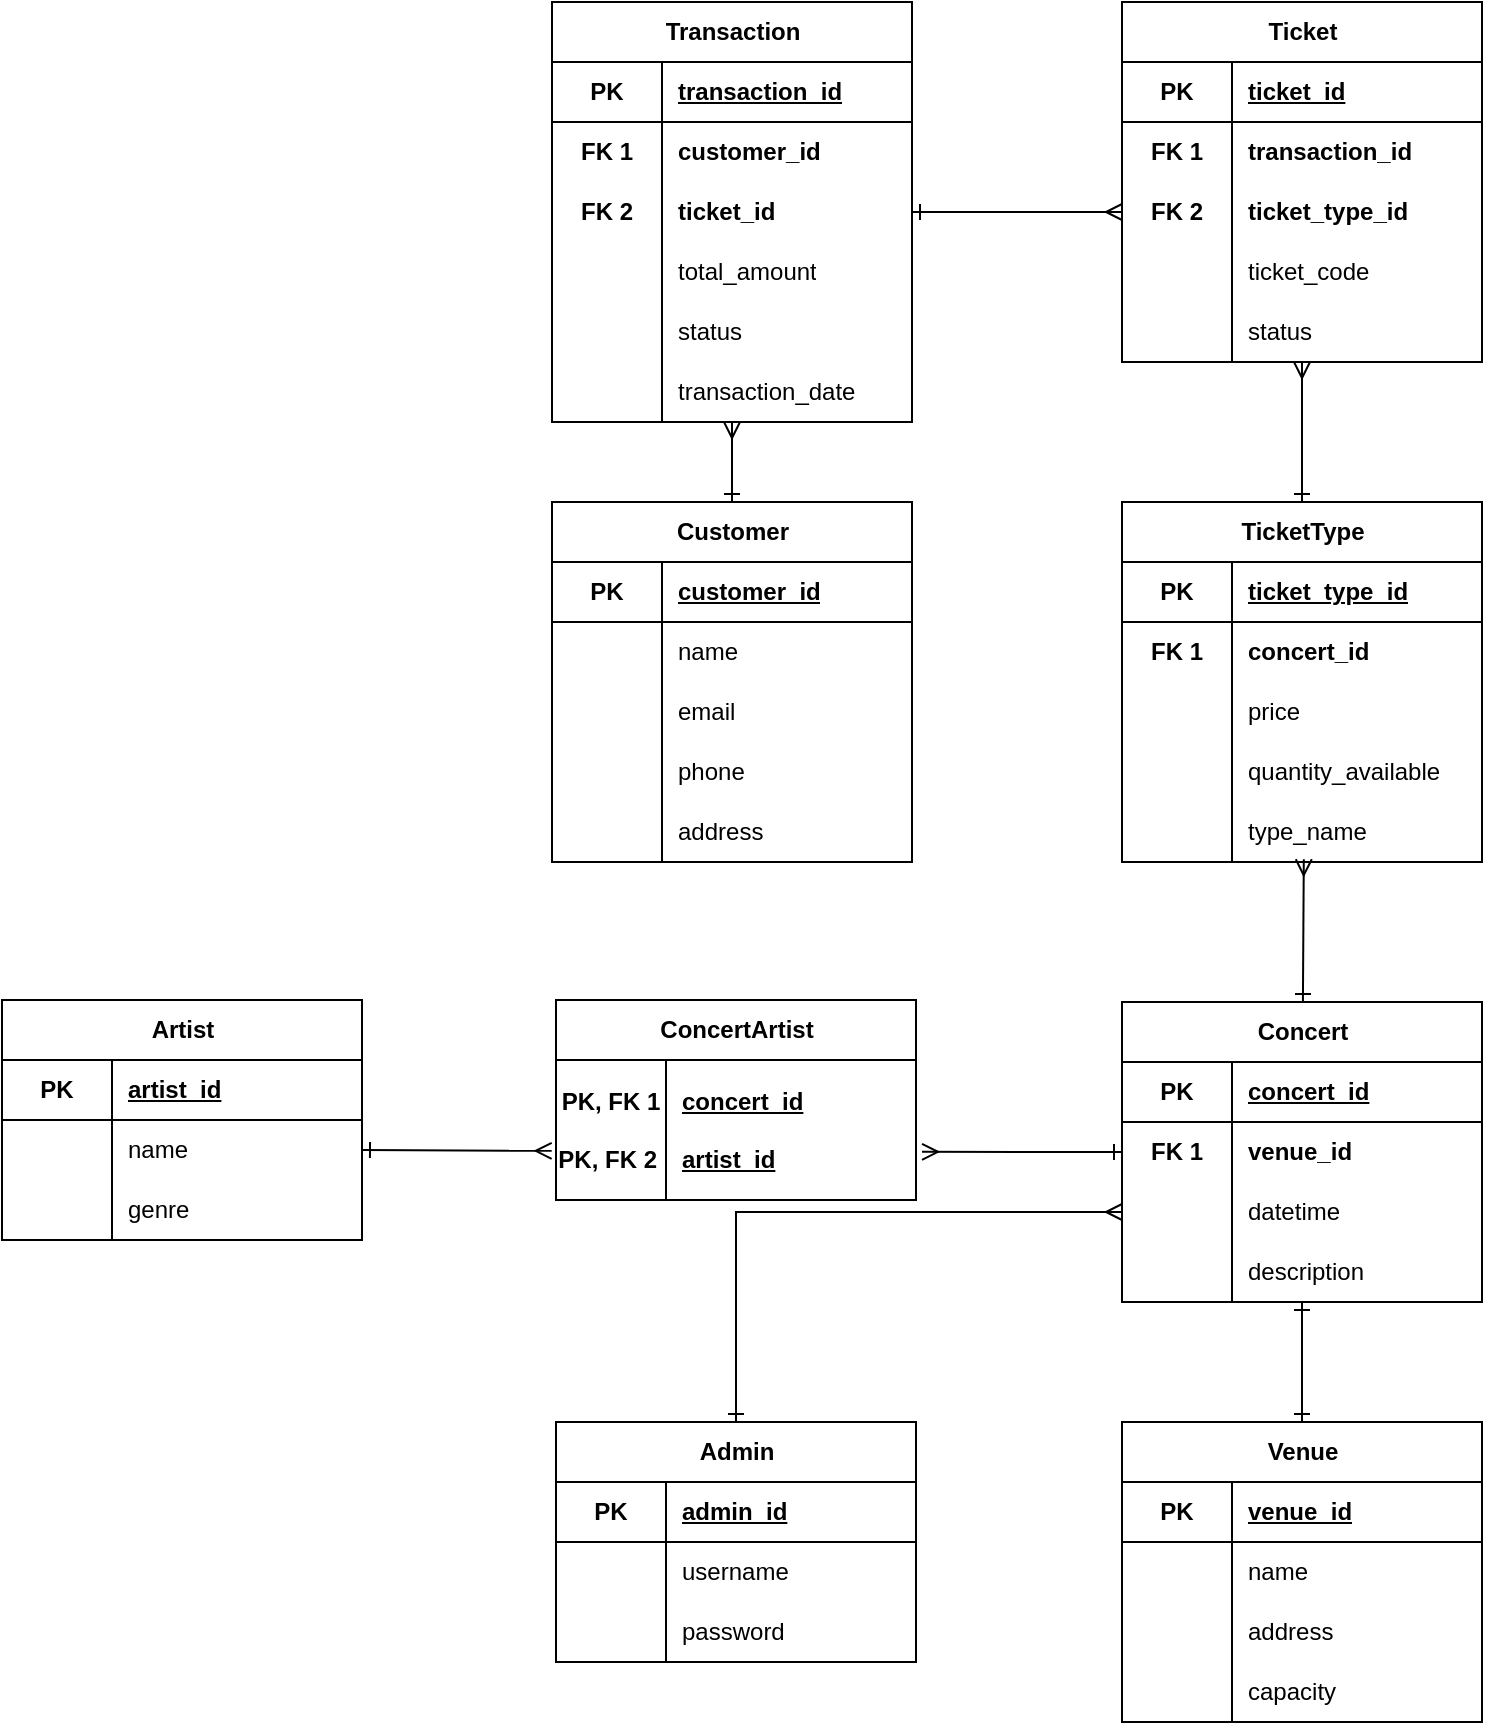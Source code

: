 <mxfile version="26.1.1">
  <diagram name="Page-1" id="lm5dvOAxVJhdNo7mdWoG">
    <mxGraphModel dx="1942" dy="803" grid="1" gridSize="10" guides="1" tooltips="1" connect="1" arrows="1" fold="1" page="1" pageScale="1" pageWidth="850" pageHeight="1100" math="0" shadow="0">
      <root>
        <mxCell id="0" />
        <mxCell id="1" parent="0" />
        <mxCell id="jtw9Fam_n0TnpMAIhiuo-1" value="Customer" style="shape=table;startSize=30;container=1;collapsible=1;childLayout=tableLayout;fixedRows=1;rowLines=0;fontStyle=1;align=center;resizeLast=1;html=1;" vertex="1" parent="1">
          <mxGeometry x="335" y="460" width="180" height="180" as="geometry" />
        </mxCell>
        <mxCell id="jtw9Fam_n0TnpMAIhiuo-2" value="" style="shape=tableRow;horizontal=0;startSize=0;swimlaneHead=0;swimlaneBody=0;fillColor=none;collapsible=0;dropTarget=0;points=[[0,0.5],[1,0.5]];portConstraint=eastwest;top=0;left=0;right=0;bottom=1;" vertex="1" parent="jtw9Fam_n0TnpMAIhiuo-1">
          <mxGeometry y="30" width="180" height="30" as="geometry" />
        </mxCell>
        <mxCell id="jtw9Fam_n0TnpMAIhiuo-3" value="PK" style="shape=partialRectangle;connectable=0;fillColor=none;top=0;left=0;bottom=0;right=0;fontStyle=1;overflow=hidden;whiteSpace=wrap;html=1;" vertex="1" parent="jtw9Fam_n0TnpMAIhiuo-2">
          <mxGeometry width="55" height="30" as="geometry">
            <mxRectangle width="55" height="30" as="alternateBounds" />
          </mxGeometry>
        </mxCell>
        <mxCell id="jtw9Fam_n0TnpMAIhiuo-4" value="customer_id" style="shape=partialRectangle;connectable=0;fillColor=none;top=0;left=0;bottom=0;right=0;align=left;spacingLeft=6;fontStyle=5;overflow=hidden;whiteSpace=wrap;html=1;" vertex="1" parent="jtw9Fam_n0TnpMAIhiuo-2">
          <mxGeometry x="55" width="125" height="30" as="geometry">
            <mxRectangle width="125" height="30" as="alternateBounds" />
          </mxGeometry>
        </mxCell>
        <mxCell id="jtw9Fam_n0TnpMAIhiuo-5" value="" style="shape=tableRow;horizontal=0;startSize=0;swimlaneHead=0;swimlaneBody=0;fillColor=none;collapsible=0;dropTarget=0;points=[[0,0.5],[1,0.5]];portConstraint=eastwest;top=0;left=0;right=0;bottom=0;" vertex="1" parent="jtw9Fam_n0TnpMAIhiuo-1">
          <mxGeometry y="60" width="180" height="30" as="geometry" />
        </mxCell>
        <mxCell id="jtw9Fam_n0TnpMAIhiuo-6" value="" style="shape=partialRectangle;connectable=0;fillColor=none;top=0;left=0;bottom=0;right=0;editable=1;overflow=hidden;whiteSpace=wrap;html=1;" vertex="1" parent="jtw9Fam_n0TnpMAIhiuo-5">
          <mxGeometry width="55" height="30" as="geometry">
            <mxRectangle width="55" height="30" as="alternateBounds" />
          </mxGeometry>
        </mxCell>
        <mxCell id="jtw9Fam_n0TnpMAIhiuo-7" value="name" style="shape=partialRectangle;connectable=0;fillColor=none;top=0;left=0;bottom=0;right=0;align=left;spacingLeft=6;overflow=hidden;whiteSpace=wrap;html=1;" vertex="1" parent="jtw9Fam_n0TnpMAIhiuo-5">
          <mxGeometry x="55" width="125" height="30" as="geometry">
            <mxRectangle width="125" height="30" as="alternateBounds" />
          </mxGeometry>
        </mxCell>
        <mxCell id="jtw9Fam_n0TnpMAIhiuo-8" value="" style="shape=tableRow;horizontal=0;startSize=0;swimlaneHead=0;swimlaneBody=0;fillColor=none;collapsible=0;dropTarget=0;points=[[0,0.5],[1,0.5]];portConstraint=eastwest;top=0;left=0;right=0;bottom=0;" vertex="1" parent="jtw9Fam_n0TnpMAIhiuo-1">
          <mxGeometry y="90" width="180" height="30" as="geometry" />
        </mxCell>
        <mxCell id="jtw9Fam_n0TnpMAIhiuo-9" value="" style="shape=partialRectangle;connectable=0;fillColor=none;top=0;left=0;bottom=0;right=0;editable=1;overflow=hidden;whiteSpace=wrap;html=1;" vertex="1" parent="jtw9Fam_n0TnpMAIhiuo-8">
          <mxGeometry width="55" height="30" as="geometry">
            <mxRectangle width="55" height="30" as="alternateBounds" />
          </mxGeometry>
        </mxCell>
        <mxCell id="jtw9Fam_n0TnpMAIhiuo-10" value="email" style="shape=partialRectangle;connectable=0;fillColor=none;top=0;left=0;bottom=0;right=0;align=left;spacingLeft=6;overflow=hidden;whiteSpace=wrap;html=1;" vertex="1" parent="jtw9Fam_n0TnpMAIhiuo-8">
          <mxGeometry x="55" width="125" height="30" as="geometry">
            <mxRectangle width="125" height="30" as="alternateBounds" />
          </mxGeometry>
        </mxCell>
        <mxCell id="jtw9Fam_n0TnpMAIhiuo-11" value="" style="shape=tableRow;horizontal=0;startSize=0;swimlaneHead=0;swimlaneBody=0;fillColor=none;collapsible=0;dropTarget=0;points=[[0,0.5],[1,0.5]];portConstraint=eastwest;top=0;left=0;right=0;bottom=0;" vertex="1" parent="jtw9Fam_n0TnpMAIhiuo-1">
          <mxGeometry y="120" width="180" height="30" as="geometry" />
        </mxCell>
        <mxCell id="jtw9Fam_n0TnpMAIhiuo-12" value="" style="shape=partialRectangle;connectable=0;fillColor=none;top=0;left=0;bottom=0;right=0;editable=1;overflow=hidden;whiteSpace=wrap;html=1;" vertex="1" parent="jtw9Fam_n0TnpMAIhiuo-11">
          <mxGeometry width="55" height="30" as="geometry">
            <mxRectangle width="55" height="30" as="alternateBounds" />
          </mxGeometry>
        </mxCell>
        <mxCell id="jtw9Fam_n0TnpMAIhiuo-13" value="phone" style="shape=partialRectangle;connectable=0;fillColor=none;top=0;left=0;bottom=0;right=0;align=left;spacingLeft=6;overflow=hidden;whiteSpace=wrap;html=1;" vertex="1" parent="jtw9Fam_n0TnpMAIhiuo-11">
          <mxGeometry x="55" width="125" height="30" as="geometry">
            <mxRectangle width="125" height="30" as="alternateBounds" />
          </mxGeometry>
        </mxCell>
        <mxCell id="jtw9Fam_n0TnpMAIhiuo-38" value="" style="shape=tableRow;horizontal=0;startSize=0;swimlaneHead=0;swimlaneBody=0;fillColor=none;collapsible=0;dropTarget=0;points=[[0,0.5],[1,0.5]];portConstraint=eastwest;top=0;left=0;right=0;bottom=0;" vertex="1" parent="jtw9Fam_n0TnpMAIhiuo-1">
          <mxGeometry y="150" width="180" height="30" as="geometry" />
        </mxCell>
        <mxCell id="jtw9Fam_n0TnpMAIhiuo-39" value="" style="shape=partialRectangle;connectable=0;fillColor=none;top=0;left=0;bottom=0;right=0;editable=1;overflow=hidden;whiteSpace=wrap;html=1;" vertex="1" parent="jtw9Fam_n0TnpMAIhiuo-38">
          <mxGeometry width="55" height="30" as="geometry">
            <mxRectangle width="55" height="30" as="alternateBounds" />
          </mxGeometry>
        </mxCell>
        <mxCell id="jtw9Fam_n0TnpMAIhiuo-40" value="address" style="shape=partialRectangle;connectable=0;fillColor=none;top=0;left=0;bottom=0;right=0;align=left;spacingLeft=6;overflow=hidden;whiteSpace=wrap;html=1;" vertex="1" parent="jtw9Fam_n0TnpMAIhiuo-38">
          <mxGeometry x="55" width="125" height="30" as="geometry">
            <mxRectangle width="125" height="30" as="alternateBounds" />
          </mxGeometry>
        </mxCell>
        <mxCell id="jtw9Fam_n0TnpMAIhiuo-41" value="Transaction" style="shape=table;startSize=30;container=1;collapsible=1;childLayout=tableLayout;fixedRows=1;rowLines=0;fontStyle=1;align=center;resizeLast=1;html=1;" vertex="1" parent="1">
          <mxGeometry x="335" y="210" width="180" height="210" as="geometry" />
        </mxCell>
        <mxCell id="jtw9Fam_n0TnpMAIhiuo-92" value="" style="shape=tableRow;horizontal=0;startSize=0;swimlaneHead=0;swimlaneBody=0;fillColor=none;collapsible=0;dropTarget=0;points=[[0,0.5],[1,0.5]];portConstraint=eastwest;top=0;left=0;right=0;bottom=1;" vertex="1" parent="jtw9Fam_n0TnpMAIhiuo-41">
          <mxGeometry y="30" width="180" height="30" as="geometry" />
        </mxCell>
        <mxCell id="jtw9Fam_n0TnpMAIhiuo-93" value="PK" style="shape=partialRectangle;connectable=0;fillColor=none;top=0;left=0;bottom=0;right=0;fontStyle=1;overflow=hidden;whiteSpace=wrap;html=1;" vertex="1" parent="jtw9Fam_n0TnpMAIhiuo-92">
          <mxGeometry width="55" height="30" as="geometry">
            <mxRectangle width="55" height="30" as="alternateBounds" />
          </mxGeometry>
        </mxCell>
        <mxCell id="jtw9Fam_n0TnpMAIhiuo-94" value="transaction_id" style="shape=partialRectangle;connectable=0;fillColor=none;top=0;left=0;bottom=0;right=0;align=left;spacingLeft=6;fontStyle=5;overflow=hidden;whiteSpace=wrap;html=1;" vertex="1" parent="jtw9Fam_n0TnpMAIhiuo-92">
          <mxGeometry x="55" width="125" height="30" as="geometry">
            <mxRectangle width="125" height="30" as="alternateBounds" />
          </mxGeometry>
        </mxCell>
        <mxCell id="jtw9Fam_n0TnpMAIhiuo-153" value="" style="shape=tableRow;horizontal=0;startSize=0;swimlaneHead=0;swimlaneBody=0;fillColor=none;collapsible=0;dropTarget=0;points=[[0,0.5],[1,0.5]];portConstraint=eastwest;top=0;left=0;right=0;bottom=0;" vertex="1" parent="jtw9Fam_n0TnpMAIhiuo-41">
          <mxGeometry y="60" width="180" height="30" as="geometry" />
        </mxCell>
        <mxCell id="jtw9Fam_n0TnpMAIhiuo-154" value="&lt;b&gt;FK 1&lt;/b&gt;" style="shape=partialRectangle;connectable=0;fillColor=none;top=0;left=0;bottom=0;right=0;editable=1;overflow=hidden;whiteSpace=wrap;html=1;" vertex="1" parent="jtw9Fam_n0TnpMAIhiuo-153">
          <mxGeometry width="55" height="30" as="geometry">
            <mxRectangle width="55" height="30" as="alternateBounds" />
          </mxGeometry>
        </mxCell>
        <mxCell id="jtw9Fam_n0TnpMAIhiuo-155" value="&lt;b&gt;customer_id&lt;/b&gt;" style="shape=partialRectangle;connectable=0;fillColor=none;top=0;left=0;bottom=0;right=0;align=left;spacingLeft=6;overflow=hidden;whiteSpace=wrap;html=1;" vertex="1" parent="jtw9Fam_n0TnpMAIhiuo-153">
          <mxGeometry x="55" width="125" height="30" as="geometry">
            <mxRectangle width="125" height="30" as="alternateBounds" />
          </mxGeometry>
        </mxCell>
        <mxCell id="jtw9Fam_n0TnpMAIhiuo-156" value="" style="shape=tableRow;horizontal=0;startSize=0;swimlaneHead=0;swimlaneBody=0;fillColor=none;collapsible=0;dropTarget=0;points=[[0,0.5],[1,0.5]];portConstraint=eastwest;top=0;left=0;right=0;bottom=0;" vertex="1" parent="jtw9Fam_n0TnpMAIhiuo-41">
          <mxGeometry y="90" width="180" height="30" as="geometry" />
        </mxCell>
        <mxCell id="jtw9Fam_n0TnpMAIhiuo-157" value="FK 2" style="shape=partialRectangle;connectable=0;fillColor=none;top=0;left=0;bottom=0;right=0;editable=1;overflow=hidden;whiteSpace=wrap;html=1;fontStyle=1" vertex="1" parent="jtw9Fam_n0TnpMAIhiuo-156">
          <mxGeometry width="55" height="30" as="geometry">
            <mxRectangle width="55" height="30" as="alternateBounds" />
          </mxGeometry>
        </mxCell>
        <mxCell id="jtw9Fam_n0TnpMAIhiuo-158" value="&lt;b&gt;ticket_id&lt;/b&gt;" style="shape=partialRectangle;connectable=0;fillColor=none;top=0;left=0;bottom=0;right=0;align=left;spacingLeft=6;overflow=hidden;whiteSpace=wrap;html=1;" vertex="1" parent="jtw9Fam_n0TnpMAIhiuo-156">
          <mxGeometry x="55" width="125" height="30" as="geometry">
            <mxRectangle width="125" height="30" as="alternateBounds" />
          </mxGeometry>
        </mxCell>
        <mxCell id="jtw9Fam_n0TnpMAIhiuo-51" value="" style="shape=tableRow;horizontal=0;startSize=0;swimlaneHead=0;swimlaneBody=0;fillColor=none;collapsible=0;dropTarget=0;points=[[0,0.5],[1,0.5]];portConstraint=eastwest;top=0;left=0;right=0;bottom=0;" vertex="1" parent="jtw9Fam_n0TnpMAIhiuo-41">
          <mxGeometry y="120" width="180" height="30" as="geometry" />
        </mxCell>
        <mxCell id="jtw9Fam_n0TnpMAIhiuo-52" value="" style="shape=partialRectangle;connectable=0;fillColor=none;top=0;left=0;bottom=0;right=0;editable=1;overflow=hidden;whiteSpace=wrap;html=1;" vertex="1" parent="jtw9Fam_n0TnpMAIhiuo-51">
          <mxGeometry width="55" height="30" as="geometry">
            <mxRectangle width="55" height="30" as="alternateBounds" />
          </mxGeometry>
        </mxCell>
        <mxCell id="jtw9Fam_n0TnpMAIhiuo-53" value="total_amount" style="shape=partialRectangle;connectable=0;fillColor=none;top=0;left=0;bottom=0;right=0;align=left;spacingLeft=6;overflow=hidden;whiteSpace=wrap;html=1;" vertex="1" parent="jtw9Fam_n0TnpMAIhiuo-51">
          <mxGeometry x="55" width="125" height="30" as="geometry">
            <mxRectangle width="125" height="30" as="alternateBounds" />
          </mxGeometry>
        </mxCell>
        <mxCell id="jtw9Fam_n0TnpMAIhiuo-54" value="" style="shape=tableRow;horizontal=0;startSize=0;swimlaneHead=0;swimlaneBody=0;fillColor=none;collapsible=0;dropTarget=0;points=[[0,0.5],[1,0.5]];portConstraint=eastwest;top=0;left=0;right=0;bottom=0;" vertex="1" parent="jtw9Fam_n0TnpMAIhiuo-41">
          <mxGeometry y="150" width="180" height="30" as="geometry" />
        </mxCell>
        <mxCell id="jtw9Fam_n0TnpMAIhiuo-55" value="" style="shape=partialRectangle;connectable=0;fillColor=none;top=0;left=0;bottom=0;right=0;editable=1;overflow=hidden;whiteSpace=wrap;html=1;" vertex="1" parent="jtw9Fam_n0TnpMAIhiuo-54">
          <mxGeometry width="55" height="30" as="geometry">
            <mxRectangle width="55" height="30" as="alternateBounds" />
          </mxGeometry>
        </mxCell>
        <mxCell id="jtw9Fam_n0TnpMAIhiuo-56" value="status" style="shape=partialRectangle;connectable=0;fillColor=none;top=0;left=0;bottom=0;right=0;align=left;spacingLeft=6;overflow=hidden;whiteSpace=wrap;html=1;" vertex="1" parent="jtw9Fam_n0TnpMAIhiuo-54">
          <mxGeometry x="55" width="125" height="30" as="geometry">
            <mxRectangle width="125" height="30" as="alternateBounds" />
          </mxGeometry>
        </mxCell>
        <mxCell id="jtw9Fam_n0TnpMAIhiuo-67" value="" style="shape=tableRow;horizontal=0;startSize=0;swimlaneHead=0;swimlaneBody=0;fillColor=none;collapsible=0;dropTarget=0;points=[[0,0.5],[1,0.5]];portConstraint=eastwest;top=0;left=0;right=0;bottom=0;" vertex="1" parent="jtw9Fam_n0TnpMAIhiuo-41">
          <mxGeometry y="180" width="180" height="30" as="geometry" />
        </mxCell>
        <mxCell id="jtw9Fam_n0TnpMAIhiuo-68" value="" style="shape=partialRectangle;connectable=0;fillColor=none;top=0;left=0;bottom=0;right=0;editable=1;overflow=hidden;whiteSpace=wrap;html=1;" vertex="1" parent="jtw9Fam_n0TnpMAIhiuo-67">
          <mxGeometry width="55" height="30" as="geometry">
            <mxRectangle width="55" height="30" as="alternateBounds" />
          </mxGeometry>
        </mxCell>
        <mxCell id="jtw9Fam_n0TnpMAIhiuo-69" value="transaction_date" style="shape=partialRectangle;connectable=0;fillColor=none;top=0;left=0;bottom=0;right=0;align=left;spacingLeft=6;overflow=hidden;whiteSpace=wrap;html=1;" vertex="1" parent="jtw9Fam_n0TnpMAIhiuo-67">
          <mxGeometry x="55" width="125" height="30" as="geometry">
            <mxRectangle width="125" height="30" as="alternateBounds" />
          </mxGeometry>
        </mxCell>
        <mxCell id="jtw9Fam_n0TnpMAIhiuo-98" value="Ticket" style="shape=table;startSize=30;container=1;collapsible=1;childLayout=tableLayout;fixedRows=1;rowLines=0;fontStyle=1;align=center;resizeLast=1;html=1;" vertex="1" parent="1">
          <mxGeometry x="620" y="210" width="180" height="180" as="geometry" />
        </mxCell>
        <mxCell id="jtw9Fam_n0TnpMAIhiuo-99" value="" style="shape=tableRow;horizontal=0;startSize=0;swimlaneHead=0;swimlaneBody=0;fillColor=none;collapsible=0;dropTarget=0;points=[[0,0.5],[1,0.5]];portConstraint=eastwest;top=0;left=0;right=0;bottom=1;" vertex="1" parent="jtw9Fam_n0TnpMAIhiuo-98">
          <mxGeometry y="30" width="180" height="30" as="geometry" />
        </mxCell>
        <mxCell id="jtw9Fam_n0TnpMAIhiuo-100" value="PK" style="shape=partialRectangle;connectable=0;fillColor=none;top=0;left=0;bottom=0;right=0;fontStyle=1;overflow=hidden;whiteSpace=wrap;html=1;" vertex="1" parent="jtw9Fam_n0TnpMAIhiuo-99">
          <mxGeometry width="55" height="30" as="geometry">
            <mxRectangle width="55" height="30" as="alternateBounds" />
          </mxGeometry>
        </mxCell>
        <mxCell id="jtw9Fam_n0TnpMAIhiuo-101" value="ticket_id" style="shape=partialRectangle;connectable=0;fillColor=none;top=0;left=0;bottom=0;right=0;align=left;spacingLeft=6;fontStyle=5;overflow=hidden;whiteSpace=wrap;html=1;" vertex="1" parent="jtw9Fam_n0TnpMAIhiuo-99">
          <mxGeometry x="55" width="125" height="30" as="geometry">
            <mxRectangle width="125" height="30" as="alternateBounds" />
          </mxGeometry>
        </mxCell>
        <mxCell id="jtw9Fam_n0TnpMAIhiuo-162" value="" style="shape=tableRow;horizontal=0;startSize=0;swimlaneHead=0;swimlaneBody=0;fillColor=none;collapsible=0;dropTarget=0;points=[[0,0.5],[1,0.5]];portConstraint=eastwest;top=0;left=0;right=0;bottom=0;" vertex="1" parent="jtw9Fam_n0TnpMAIhiuo-98">
          <mxGeometry y="60" width="180" height="30" as="geometry" />
        </mxCell>
        <mxCell id="jtw9Fam_n0TnpMAIhiuo-163" value="&lt;b&gt;FK 1&lt;/b&gt;" style="shape=partialRectangle;connectable=0;fillColor=none;top=0;left=0;bottom=0;right=0;editable=1;overflow=hidden;whiteSpace=wrap;html=1;" vertex="1" parent="jtw9Fam_n0TnpMAIhiuo-162">
          <mxGeometry width="55" height="30" as="geometry">
            <mxRectangle width="55" height="30" as="alternateBounds" />
          </mxGeometry>
        </mxCell>
        <mxCell id="jtw9Fam_n0TnpMAIhiuo-164" value="&lt;b&gt;transaction_id&lt;/b&gt;" style="shape=partialRectangle;connectable=0;fillColor=none;top=0;left=0;bottom=0;right=0;align=left;spacingLeft=6;overflow=hidden;whiteSpace=wrap;html=1;" vertex="1" parent="jtw9Fam_n0TnpMAIhiuo-162">
          <mxGeometry x="55" width="125" height="30" as="geometry">
            <mxRectangle width="125" height="30" as="alternateBounds" />
          </mxGeometry>
        </mxCell>
        <mxCell id="jtw9Fam_n0TnpMAIhiuo-165" value="" style="shape=tableRow;horizontal=0;startSize=0;swimlaneHead=0;swimlaneBody=0;fillColor=none;collapsible=0;dropTarget=0;points=[[0,0.5],[1,0.5]];portConstraint=eastwest;top=0;left=0;right=0;bottom=0;" vertex="1" parent="jtw9Fam_n0TnpMAIhiuo-98">
          <mxGeometry y="90" width="180" height="30" as="geometry" />
        </mxCell>
        <mxCell id="jtw9Fam_n0TnpMAIhiuo-166" value="&lt;b&gt;FK 2&lt;/b&gt;" style="shape=partialRectangle;connectable=0;fillColor=none;top=0;left=0;bottom=0;right=0;editable=1;overflow=hidden;whiteSpace=wrap;html=1;" vertex="1" parent="jtw9Fam_n0TnpMAIhiuo-165">
          <mxGeometry width="55" height="30" as="geometry">
            <mxRectangle width="55" height="30" as="alternateBounds" />
          </mxGeometry>
        </mxCell>
        <mxCell id="jtw9Fam_n0TnpMAIhiuo-167" value="&lt;b&gt;ticket_type_id&lt;/b&gt;" style="shape=partialRectangle;connectable=0;fillColor=none;top=0;left=0;bottom=0;right=0;align=left;spacingLeft=6;overflow=hidden;whiteSpace=wrap;html=1;" vertex="1" parent="jtw9Fam_n0TnpMAIhiuo-165">
          <mxGeometry x="55" width="125" height="30" as="geometry">
            <mxRectangle width="125" height="30" as="alternateBounds" />
          </mxGeometry>
        </mxCell>
        <mxCell id="jtw9Fam_n0TnpMAIhiuo-108" value="" style="shape=tableRow;horizontal=0;startSize=0;swimlaneHead=0;swimlaneBody=0;fillColor=none;collapsible=0;dropTarget=0;points=[[0,0.5],[1,0.5]];portConstraint=eastwest;top=0;left=0;right=0;bottom=0;" vertex="1" parent="jtw9Fam_n0TnpMAIhiuo-98">
          <mxGeometry y="120" width="180" height="30" as="geometry" />
        </mxCell>
        <mxCell id="jtw9Fam_n0TnpMAIhiuo-109" value="" style="shape=partialRectangle;connectable=0;fillColor=none;top=0;left=0;bottom=0;right=0;editable=1;overflow=hidden;whiteSpace=wrap;html=1;" vertex="1" parent="jtw9Fam_n0TnpMAIhiuo-108">
          <mxGeometry width="55" height="30" as="geometry">
            <mxRectangle width="55" height="30" as="alternateBounds" />
          </mxGeometry>
        </mxCell>
        <mxCell id="jtw9Fam_n0TnpMAIhiuo-110" value="ticket_code" style="shape=partialRectangle;connectable=0;fillColor=none;top=0;left=0;bottom=0;right=0;align=left;spacingLeft=6;overflow=hidden;whiteSpace=wrap;html=1;" vertex="1" parent="jtw9Fam_n0TnpMAIhiuo-108">
          <mxGeometry x="55" width="125" height="30" as="geometry">
            <mxRectangle width="125" height="30" as="alternateBounds" />
          </mxGeometry>
        </mxCell>
        <mxCell id="jtw9Fam_n0TnpMAIhiuo-111" value="" style="shape=tableRow;horizontal=0;startSize=0;swimlaneHead=0;swimlaneBody=0;fillColor=none;collapsible=0;dropTarget=0;points=[[0,0.5],[1,0.5]];portConstraint=eastwest;top=0;left=0;right=0;bottom=0;" vertex="1" parent="jtw9Fam_n0TnpMAIhiuo-98">
          <mxGeometry y="150" width="180" height="30" as="geometry" />
        </mxCell>
        <mxCell id="jtw9Fam_n0TnpMAIhiuo-112" value="" style="shape=partialRectangle;connectable=0;fillColor=none;top=0;left=0;bottom=0;right=0;editable=1;overflow=hidden;whiteSpace=wrap;html=1;" vertex="1" parent="jtw9Fam_n0TnpMAIhiuo-111">
          <mxGeometry width="55" height="30" as="geometry">
            <mxRectangle width="55" height="30" as="alternateBounds" />
          </mxGeometry>
        </mxCell>
        <mxCell id="jtw9Fam_n0TnpMAIhiuo-113" value="status" style="shape=partialRectangle;connectable=0;fillColor=none;top=0;left=0;bottom=0;right=0;align=left;spacingLeft=6;overflow=hidden;whiteSpace=wrap;html=1;" vertex="1" parent="jtw9Fam_n0TnpMAIhiuo-111">
          <mxGeometry x="55" width="125" height="30" as="geometry">
            <mxRectangle width="125" height="30" as="alternateBounds" />
          </mxGeometry>
        </mxCell>
        <mxCell id="jtw9Fam_n0TnpMAIhiuo-117" value="TicketType" style="shape=table;startSize=30;container=1;collapsible=1;childLayout=tableLayout;fixedRows=1;rowLines=0;fontStyle=1;align=center;resizeLast=1;html=1;" vertex="1" parent="1">
          <mxGeometry x="620" y="460" width="180" height="180" as="geometry" />
        </mxCell>
        <mxCell id="jtw9Fam_n0TnpMAIhiuo-118" value="" style="shape=tableRow;horizontal=0;startSize=0;swimlaneHead=0;swimlaneBody=0;fillColor=none;collapsible=0;dropTarget=0;points=[[0,0.5],[1,0.5]];portConstraint=eastwest;top=0;left=0;right=0;bottom=1;" vertex="1" parent="jtw9Fam_n0TnpMAIhiuo-117">
          <mxGeometry y="30" width="180" height="30" as="geometry" />
        </mxCell>
        <mxCell id="jtw9Fam_n0TnpMAIhiuo-119" value="PK" style="shape=partialRectangle;connectable=0;fillColor=none;top=0;left=0;bottom=0;right=0;fontStyle=1;overflow=hidden;whiteSpace=wrap;html=1;" vertex="1" parent="jtw9Fam_n0TnpMAIhiuo-118">
          <mxGeometry width="55" height="30" as="geometry">
            <mxRectangle width="55" height="30" as="alternateBounds" />
          </mxGeometry>
        </mxCell>
        <mxCell id="jtw9Fam_n0TnpMAIhiuo-120" value="ticket_type_id" style="shape=partialRectangle;connectable=0;fillColor=none;top=0;left=0;bottom=0;right=0;align=left;spacingLeft=6;fontStyle=5;overflow=hidden;whiteSpace=wrap;html=1;" vertex="1" parent="jtw9Fam_n0TnpMAIhiuo-118">
          <mxGeometry x="55" width="125" height="30" as="geometry">
            <mxRectangle width="125" height="30" as="alternateBounds" />
          </mxGeometry>
        </mxCell>
        <mxCell id="jtw9Fam_n0TnpMAIhiuo-127" value="" style="shape=tableRow;horizontal=0;startSize=0;swimlaneHead=0;swimlaneBody=0;fillColor=none;collapsible=0;dropTarget=0;points=[[0,0.5],[1,0.5]];portConstraint=eastwest;top=0;left=0;right=0;bottom=0;" vertex="1" parent="jtw9Fam_n0TnpMAIhiuo-117">
          <mxGeometry y="60" width="180" height="30" as="geometry" />
        </mxCell>
        <mxCell id="jtw9Fam_n0TnpMAIhiuo-128" value="&lt;b&gt;FK 1&lt;/b&gt;" style="shape=partialRectangle;connectable=0;fillColor=none;top=0;left=0;bottom=0;right=0;editable=1;overflow=hidden;whiteSpace=wrap;html=1;" vertex="1" parent="jtw9Fam_n0TnpMAIhiuo-127">
          <mxGeometry width="55" height="30" as="geometry">
            <mxRectangle width="55" height="30" as="alternateBounds" />
          </mxGeometry>
        </mxCell>
        <mxCell id="jtw9Fam_n0TnpMAIhiuo-129" value="&lt;b&gt;concert_id&lt;/b&gt;" style="shape=partialRectangle;connectable=0;fillColor=none;top=0;left=0;bottom=0;right=0;align=left;spacingLeft=6;overflow=hidden;whiteSpace=wrap;html=1;" vertex="1" parent="jtw9Fam_n0TnpMAIhiuo-127">
          <mxGeometry x="55" width="125" height="30" as="geometry">
            <mxRectangle width="125" height="30" as="alternateBounds" />
          </mxGeometry>
        </mxCell>
        <mxCell id="jtw9Fam_n0TnpMAIhiuo-130" value="" style="shape=tableRow;horizontal=0;startSize=0;swimlaneHead=0;swimlaneBody=0;fillColor=none;collapsible=0;dropTarget=0;points=[[0,0.5],[1,0.5]];portConstraint=eastwest;top=0;left=0;right=0;bottom=0;" vertex="1" parent="jtw9Fam_n0TnpMAIhiuo-117">
          <mxGeometry y="90" width="180" height="30" as="geometry" />
        </mxCell>
        <mxCell id="jtw9Fam_n0TnpMAIhiuo-131" value="" style="shape=partialRectangle;connectable=0;fillColor=none;top=0;left=0;bottom=0;right=0;editable=1;overflow=hidden;whiteSpace=wrap;html=1;" vertex="1" parent="jtw9Fam_n0TnpMAIhiuo-130">
          <mxGeometry width="55" height="30" as="geometry">
            <mxRectangle width="55" height="30" as="alternateBounds" />
          </mxGeometry>
        </mxCell>
        <mxCell id="jtw9Fam_n0TnpMAIhiuo-132" value="price" style="shape=partialRectangle;connectable=0;fillColor=none;top=0;left=0;bottom=0;right=0;align=left;spacingLeft=6;overflow=hidden;whiteSpace=wrap;html=1;" vertex="1" parent="jtw9Fam_n0TnpMAIhiuo-130">
          <mxGeometry x="55" width="125" height="30" as="geometry">
            <mxRectangle width="125" height="30" as="alternateBounds" />
          </mxGeometry>
        </mxCell>
        <mxCell id="jtw9Fam_n0TnpMAIhiuo-133" value="" style="shape=tableRow;horizontal=0;startSize=0;swimlaneHead=0;swimlaneBody=0;fillColor=none;collapsible=0;dropTarget=0;points=[[0,0.5],[1,0.5]];portConstraint=eastwest;top=0;left=0;right=0;bottom=0;" vertex="1" parent="jtw9Fam_n0TnpMAIhiuo-117">
          <mxGeometry y="120" width="180" height="30" as="geometry" />
        </mxCell>
        <mxCell id="jtw9Fam_n0TnpMAIhiuo-134" value="" style="shape=partialRectangle;connectable=0;fillColor=none;top=0;left=0;bottom=0;right=0;editable=1;overflow=hidden;whiteSpace=wrap;html=1;" vertex="1" parent="jtw9Fam_n0TnpMAIhiuo-133">
          <mxGeometry width="55" height="30" as="geometry">
            <mxRectangle width="55" height="30" as="alternateBounds" />
          </mxGeometry>
        </mxCell>
        <mxCell id="jtw9Fam_n0TnpMAIhiuo-135" value="quantity_available" style="shape=partialRectangle;connectable=0;fillColor=none;top=0;left=0;bottom=0;right=0;align=left;spacingLeft=6;overflow=hidden;whiteSpace=wrap;html=1;" vertex="1" parent="jtw9Fam_n0TnpMAIhiuo-133">
          <mxGeometry x="55" width="125" height="30" as="geometry">
            <mxRectangle width="125" height="30" as="alternateBounds" />
          </mxGeometry>
        </mxCell>
        <mxCell id="jtw9Fam_n0TnpMAIhiuo-174" value="" style="shape=tableRow;horizontal=0;startSize=0;swimlaneHead=0;swimlaneBody=0;fillColor=none;collapsible=0;dropTarget=0;points=[[0,0.5],[1,0.5]];portConstraint=eastwest;top=0;left=0;right=0;bottom=0;" vertex="1" parent="jtw9Fam_n0TnpMAIhiuo-117">
          <mxGeometry y="150" width="180" height="30" as="geometry" />
        </mxCell>
        <mxCell id="jtw9Fam_n0TnpMAIhiuo-175" value="" style="shape=partialRectangle;connectable=0;fillColor=none;top=0;left=0;bottom=0;right=0;editable=1;overflow=hidden;whiteSpace=wrap;html=1;" vertex="1" parent="jtw9Fam_n0TnpMAIhiuo-174">
          <mxGeometry width="55" height="30" as="geometry">
            <mxRectangle width="55" height="30" as="alternateBounds" />
          </mxGeometry>
        </mxCell>
        <mxCell id="jtw9Fam_n0TnpMAIhiuo-176" value="type_name" style="shape=partialRectangle;connectable=0;fillColor=none;top=0;left=0;bottom=0;right=0;align=left;spacingLeft=6;overflow=hidden;whiteSpace=wrap;html=1;" vertex="1" parent="jtw9Fam_n0TnpMAIhiuo-174">
          <mxGeometry x="55" width="125" height="30" as="geometry">
            <mxRectangle width="125" height="30" as="alternateBounds" />
          </mxGeometry>
        </mxCell>
        <mxCell id="jtw9Fam_n0TnpMAIhiuo-136" value="Concert" style="shape=table;startSize=30;container=1;collapsible=1;childLayout=tableLayout;fixedRows=1;rowLines=0;fontStyle=1;align=center;resizeLast=1;html=1;" vertex="1" parent="1">
          <mxGeometry x="620" y="710" width="180" height="150" as="geometry" />
        </mxCell>
        <mxCell id="jtw9Fam_n0TnpMAIhiuo-137" value="" style="shape=tableRow;horizontal=0;startSize=0;swimlaneHead=0;swimlaneBody=0;fillColor=none;collapsible=0;dropTarget=0;points=[[0,0.5],[1,0.5]];portConstraint=eastwest;top=0;left=0;right=0;bottom=1;" vertex="1" parent="jtw9Fam_n0TnpMAIhiuo-136">
          <mxGeometry y="30" width="180" height="30" as="geometry" />
        </mxCell>
        <mxCell id="jtw9Fam_n0TnpMAIhiuo-138" value="PK" style="shape=partialRectangle;connectable=0;fillColor=none;top=0;left=0;bottom=0;right=0;fontStyle=1;overflow=hidden;whiteSpace=wrap;html=1;" vertex="1" parent="jtw9Fam_n0TnpMAIhiuo-137">
          <mxGeometry width="55" height="30" as="geometry">
            <mxRectangle width="55" height="30" as="alternateBounds" />
          </mxGeometry>
        </mxCell>
        <mxCell id="jtw9Fam_n0TnpMAIhiuo-139" value="concert_id" style="shape=partialRectangle;connectable=0;fillColor=none;top=0;left=0;bottom=0;right=0;align=left;spacingLeft=6;fontStyle=5;overflow=hidden;whiteSpace=wrap;html=1;" vertex="1" parent="jtw9Fam_n0TnpMAIhiuo-137">
          <mxGeometry x="55" width="125" height="30" as="geometry">
            <mxRectangle width="125" height="30" as="alternateBounds" />
          </mxGeometry>
        </mxCell>
        <mxCell id="jtw9Fam_n0TnpMAIhiuo-143" value="" style="shape=tableRow;horizontal=0;startSize=0;swimlaneHead=0;swimlaneBody=0;fillColor=none;collapsible=0;dropTarget=0;points=[[0,0.5],[1,0.5]];portConstraint=eastwest;top=0;left=0;right=0;bottom=0;" vertex="1" parent="jtw9Fam_n0TnpMAIhiuo-136">
          <mxGeometry y="60" width="180" height="30" as="geometry" />
        </mxCell>
        <mxCell id="jtw9Fam_n0TnpMAIhiuo-144" value="&lt;b&gt;FK 1&lt;/b&gt;" style="shape=partialRectangle;connectable=0;fillColor=none;top=0;left=0;bottom=0;right=0;editable=1;overflow=hidden;whiteSpace=wrap;html=1;" vertex="1" parent="jtw9Fam_n0TnpMAIhiuo-143">
          <mxGeometry width="55" height="30" as="geometry">
            <mxRectangle width="55" height="30" as="alternateBounds" />
          </mxGeometry>
        </mxCell>
        <mxCell id="jtw9Fam_n0TnpMAIhiuo-145" value="&lt;b&gt;venue_id&lt;/b&gt;" style="shape=partialRectangle;connectable=0;fillColor=none;top=0;left=0;bottom=0;right=0;align=left;spacingLeft=6;overflow=hidden;whiteSpace=wrap;html=1;" vertex="1" parent="jtw9Fam_n0TnpMAIhiuo-143">
          <mxGeometry x="55" width="125" height="30" as="geometry">
            <mxRectangle width="125" height="30" as="alternateBounds" />
          </mxGeometry>
        </mxCell>
        <mxCell id="jtw9Fam_n0TnpMAIhiuo-146" value="" style="shape=tableRow;horizontal=0;startSize=0;swimlaneHead=0;swimlaneBody=0;fillColor=none;collapsible=0;dropTarget=0;points=[[0,0.5],[1,0.5]];portConstraint=eastwest;top=0;left=0;right=0;bottom=0;" vertex="1" parent="jtw9Fam_n0TnpMAIhiuo-136">
          <mxGeometry y="90" width="180" height="30" as="geometry" />
        </mxCell>
        <mxCell id="jtw9Fam_n0TnpMAIhiuo-147" value="" style="shape=partialRectangle;connectable=0;fillColor=none;top=0;left=0;bottom=0;right=0;editable=1;overflow=hidden;whiteSpace=wrap;html=1;" vertex="1" parent="jtw9Fam_n0TnpMAIhiuo-146">
          <mxGeometry width="55" height="30" as="geometry">
            <mxRectangle width="55" height="30" as="alternateBounds" />
          </mxGeometry>
        </mxCell>
        <mxCell id="jtw9Fam_n0TnpMAIhiuo-148" value="datetime" style="shape=partialRectangle;connectable=0;fillColor=none;top=0;left=0;bottom=0;right=0;align=left;spacingLeft=6;overflow=hidden;whiteSpace=wrap;html=1;" vertex="1" parent="jtw9Fam_n0TnpMAIhiuo-146">
          <mxGeometry x="55" width="125" height="30" as="geometry">
            <mxRectangle width="125" height="30" as="alternateBounds" />
          </mxGeometry>
        </mxCell>
        <mxCell id="jtw9Fam_n0TnpMAIhiuo-149" value="" style="shape=tableRow;horizontal=0;startSize=0;swimlaneHead=0;swimlaneBody=0;fillColor=none;collapsible=0;dropTarget=0;points=[[0,0.5],[1,0.5]];portConstraint=eastwest;top=0;left=0;right=0;bottom=0;" vertex="1" parent="jtw9Fam_n0TnpMAIhiuo-136">
          <mxGeometry y="120" width="180" height="30" as="geometry" />
        </mxCell>
        <mxCell id="jtw9Fam_n0TnpMAIhiuo-150" value="" style="shape=partialRectangle;connectable=0;fillColor=none;top=0;left=0;bottom=0;right=0;editable=1;overflow=hidden;whiteSpace=wrap;html=1;" vertex="1" parent="jtw9Fam_n0TnpMAIhiuo-149">
          <mxGeometry width="55" height="30" as="geometry">
            <mxRectangle width="55" height="30" as="alternateBounds" />
          </mxGeometry>
        </mxCell>
        <mxCell id="jtw9Fam_n0TnpMAIhiuo-151" value="description" style="shape=partialRectangle;connectable=0;fillColor=none;top=0;left=0;bottom=0;right=0;align=left;spacingLeft=6;overflow=hidden;whiteSpace=wrap;html=1;" vertex="1" parent="jtw9Fam_n0TnpMAIhiuo-149">
          <mxGeometry x="55" width="125" height="30" as="geometry">
            <mxRectangle width="125" height="30" as="alternateBounds" />
          </mxGeometry>
        </mxCell>
        <mxCell id="jtw9Fam_n0TnpMAIhiuo-177" value="Venue" style="shape=table;startSize=30;container=1;collapsible=1;childLayout=tableLayout;fixedRows=1;rowLines=0;fontStyle=1;align=center;resizeLast=1;html=1;" vertex="1" parent="1">
          <mxGeometry x="620" y="920" width="180" height="150" as="geometry" />
        </mxCell>
        <mxCell id="jtw9Fam_n0TnpMAIhiuo-178" value="" style="shape=tableRow;horizontal=0;startSize=0;swimlaneHead=0;swimlaneBody=0;fillColor=none;collapsible=0;dropTarget=0;points=[[0,0.5],[1,0.5]];portConstraint=eastwest;top=0;left=0;right=0;bottom=1;" vertex="1" parent="jtw9Fam_n0TnpMAIhiuo-177">
          <mxGeometry y="30" width="180" height="30" as="geometry" />
        </mxCell>
        <mxCell id="jtw9Fam_n0TnpMAIhiuo-179" value="PK" style="shape=partialRectangle;connectable=0;fillColor=none;top=0;left=0;bottom=0;right=0;fontStyle=1;overflow=hidden;whiteSpace=wrap;html=1;" vertex="1" parent="jtw9Fam_n0TnpMAIhiuo-178">
          <mxGeometry width="55" height="30" as="geometry">
            <mxRectangle width="55" height="30" as="alternateBounds" />
          </mxGeometry>
        </mxCell>
        <mxCell id="jtw9Fam_n0TnpMAIhiuo-180" value="venue_id" style="shape=partialRectangle;connectable=0;fillColor=none;top=0;left=0;bottom=0;right=0;align=left;spacingLeft=6;fontStyle=5;overflow=hidden;whiteSpace=wrap;html=1;" vertex="1" parent="jtw9Fam_n0TnpMAIhiuo-178">
          <mxGeometry x="55" width="125" height="30" as="geometry">
            <mxRectangle width="125" height="30" as="alternateBounds" />
          </mxGeometry>
        </mxCell>
        <mxCell id="jtw9Fam_n0TnpMAIhiuo-184" value="" style="shape=tableRow;horizontal=0;startSize=0;swimlaneHead=0;swimlaneBody=0;fillColor=none;collapsible=0;dropTarget=0;points=[[0,0.5],[1,0.5]];portConstraint=eastwest;top=0;left=0;right=0;bottom=0;" vertex="1" parent="jtw9Fam_n0TnpMAIhiuo-177">
          <mxGeometry y="60" width="180" height="30" as="geometry" />
        </mxCell>
        <mxCell id="jtw9Fam_n0TnpMAIhiuo-185" value="" style="shape=partialRectangle;connectable=0;fillColor=none;top=0;left=0;bottom=0;right=0;editable=1;overflow=hidden;whiteSpace=wrap;html=1;" vertex="1" parent="jtw9Fam_n0TnpMAIhiuo-184">
          <mxGeometry width="55" height="30" as="geometry">
            <mxRectangle width="55" height="30" as="alternateBounds" />
          </mxGeometry>
        </mxCell>
        <mxCell id="jtw9Fam_n0TnpMAIhiuo-186" value="name" style="shape=partialRectangle;connectable=0;fillColor=none;top=0;left=0;bottom=0;right=0;align=left;spacingLeft=6;overflow=hidden;whiteSpace=wrap;html=1;" vertex="1" parent="jtw9Fam_n0TnpMAIhiuo-184">
          <mxGeometry x="55" width="125" height="30" as="geometry">
            <mxRectangle width="125" height="30" as="alternateBounds" />
          </mxGeometry>
        </mxCell>
        <mxCell id="jtw9Fam_n0TnpMAIhiuo-187" value="" style="shape=tableRow;horizontal=0;startSize=0;swimlaneHead=0;swimlaneBody=0;fillColor=none;collapsible=0;dropTarget=0;points=[[0,0.5],[1,0.5]];portConstraint=eastwest;top=0;left=0;right=0;bottom=0;" vertex="1" parent="jtw9Fam_n0TnpMAIhiuo-177">
          <mxGeometry y="90" width="180" height="30" as="geometry" />
        </mxCell>
        <mxCell id="jtw9Fam_n0TnpMAIhiuo-188" value="" style="shape=partialRectangle;connectable=0;fillColor=none;top=0;left=0;bottom=0;right=0;editable=1;overflow=hidden;whiteSpace=wrap;html=1;" vertex="1" parent="jtw9Fam_n0TnpMAIhiuo-187">
          <mxGeometry width="55" height="30" as="geometry">
            <mxRectangle width="55" height="30" as="alternateBounds" />
          </mxGeometry>
        </mxCell>
        <mxCell id="jtw9Fam_n0TnpMAIhiuo-189" value="address" style="shape=partialRectangle;connectable=0;fillColor=none;top=0;left=0;bottom=0;right=0;align=left;spacingLeft=6;overflow=hidden;whiteSpace=wrap;html=1;" vertex="1" parent="jtw9Fam_n0TnpMAIhiuo-187">
          <mxGeometry x="55" width="125" height="30" as="geometry">
            <mxRectangle width="125" height="30" as="alternateBounds" />
          </mxGeometry>
        </mxCell>
        <mxCell id="jtw9Fam_n0TnpMAIhiuo-190" value="" style="shape=tableRow;horizontal=0;startSize=0;swimlaneHead=0;swimlaneBody=0;fillColor=none;collapsible=0;dropTarget=0;points=[[0,0.5],[1,0.5]];portConstraint=eastwest;top=0;left=0;right=0;bottom=0;" vertex="1" parent="jtw9Fam_n0TnpMAIhiuo-177">
          <mxGeometry y="120" width="180" height="30" as="geometry" />
        </mxCell>
        <mxCell id="jtw9Fam_n0TnpMAIhiuo-191" value="" style="shape=partialRectangle;connectable=0;fillColor=none;top=0;left=0;bottom=0;right=0;editable=1;overflow=hidden;whiteSpace=wrap;html=1;" vertex="1" parent="jtw9Fam_n0TnpMAIhiuo-190">
          <mxGeometry width="55" height="30" as="geometry">
            <mxRectangle width="55" height="30" as="alternateBounds" />
          </mxGeometry>
        </mxCell>
        <mxCell id="jtw9Fam_n0TnpMAIhiuo-192" value="capacity" style="shape=partialRectangle;connectable=0;fillColor=none;top=0;left=0;bottom=0;right=0;align=left;spacingLeft=6;overflow=hidden;whiteSpace=wrap;html=1;" vertex="1" parent="jtw9Fam_n0TnpMAIhiuo-190">
          <mxGeometry x="55" width="125" height="30" as="geometry">
            <mxRectangle width="125" height="30" as="alternateBounds" />
          </mxGeometry>
        </mxCell>
        <mxCell id="jtw9Fam_n0TnpMAIhiuo-209" value="ConcertArtist" style="shape=table;startSize=30;container=1;collapsible=1;childLayout=tableLayout;fixedRows=1;rowLines=0;fontStyle=1;align=center;resizeLast=1;html=1;" vertex="1" parent="1">
          <mxGeometry x="337" y="709" width="180" height="100" as="geometry" />
        </mxCell>
        <mxCell id="jtw9Fam_n0TnpMAIhiuo-210" value="" style="shape=tableRow;horizontal=0;startSize=0;swimlaneHead=0;swimlaneBody=0;fillColor=none;collapsible=0;dropTarget=0;points=[[0,0.5],[1,0.5]];portConstraint=eastwest;top=0;left=0;right=0;bottom=1;" vertex="1" parent="jtw9Fam_n0TnpMAIhiuo-209">
          <mxGeometry y="30" width="180" height="70" as="geometry" />
        </mxCell>
        <mxCell id="jtw9Fam_n0TnpMAIhiuo-211" value="PK, FK 1&lt;div&gt;&lt;br&gt;&lt;/div&gt;&lt;div&gt;PK, FK 2&amp;nbsp;&lt;/div&gt;" style="shape=partialRectangle;connectable=0;fillColor=none;top=0;left=0;bottom=0;right=0;fontStyle=1;overflow=hidden;whiteSpace=wrap;html=1;" vertex="1" parent="jtw9Fam_n0TnpMAIhiuo-210">
          <mxGeometry width="55" height="70" as="geometry">
            <mxRectangle width="55" height="70" as="alternateBounds" />
          </mxGeometry>
        </mxCell>
        <mxCell id="jtw9Fam_n0TnpMAIhiuo-212" value="concert_id&lt;div&gt;&lt;br&gt;&lt;div&gt;artist_id&lt;/div&gt;&lt;/div&gt;" style="shape=partialRectangle;connectable=0;fillColor=none;top=0;left=0;bottom=0;right=0;align=left;spacingLeft=6;fontStyle=5;overflow=hidden;whiteSpace=wrap;html=1;" vertex="1" parent="jtw9Fam_n0TnpMAIhiuo-210">
          <mxGeometry x="55" width="125" height="70" as="geometry">
            <mxRectangle width="125" height="70" as="alternateBounds" />
          </mxGeometry>
        </mxCell>
        <mxCell id="jtw9Fam_n0TnpMAIhiuo-238" value="Artist" style="shape=table;startSize=30;container=1;collapsible=1;childLayout=tableLayout;fixedRows=1;rowLines=0;fontStyle=1;align=center;resizeLast=1;html=1;" vertex="1" parent="1">
          <mxGeometry x="60" y="709" width="180" height="120" as="geometry" />
        </mxCell>
        <mxCell id="jtw9Fam_n0TnpMAIhiuo-239" value="" style="shape=tableRow;horizontal=0;startSize=0;swimlaneHead=0;swimlaneBody=0;fillColor=none;collapsible=0;dropTarget=0;points=[[0,0.5],[1,0.5]];portConstraint=eastwest;top=0;left=0;right=0;bottom=1;" vertex="1" parent="jtw9Fam_n0TnpMAIhiuo-238">
          <mxGeometry y="30" width="180" height="30" as="geometry" />
        </mxCell>
        <mxCell id="jtw9Fam_n0TnpMAIhiuo-240" value="PK" style="shape=partialRectangle;connectable=0;fillColor=none;top=0;left=0;bottom=0;right=0;fontStyle=1;overflow=hidden;whiteSpace=wrap;html=1;" vertex="1" parent="jtw9Fam_n0TnpMAIhiuo-239">
          <mxGeometry width="55" height="30" as="geometry">
            <mxRectangle width="55" height="30" as="alternateBounds" />
          </mxGeometry>
        </mxCell>
        <mxCell id="jtw9Fam_n0TnpMAIhiuo-241" value="artist_id" style="shape=partialRectangle;connectable=0;fillColor=none;top=0;left=0;bottom=0;right=0;align=left;spacingLeft=6;fontStyle=5;overflow=hidden;whiteSpace=wrap;html=1;" vertex="1" parent="jtw9Fam_n0TnpMAIhiuo-239">
          <mxGeometry x="55" width="125" height="30" as="geometry">
            <mxRectangle width="125" height="30" as="alternateBounds" />
          </mxGeometry>
        </mxCell>
        <mxCell id="jtw9Fam_n0TnpMAIhiuo-245" value="" style="shape=tableRow;horizontal=0;startSize=0;swimlaneHead=0;swimlaneBody=0;fillColor=none;collapsible=0;dropTarget=0;points=[[0,0.5],[1,0.5]];portConstraint=eastwest;top=0;left=0;right=0;bottom=0;" vertex="1" parent="jtw9Fam_n0TnpMAIhiuo-238">
          <mxGeometry y="60" width="180" height="30" as="geometry" />
        </mxCell>
        <mxCell id="jtw9Fam_n0TnpMAIhiuo-246" value="" style="shape=partialRectangle;connectable=0;fillColor=none;top=0;left=0;bottom=0;right=0;editable=1;overflow=hidden;whiteSpace=wrap;html=1;" vertex="1" parent="jtw9Fam_n0TnpMAIhiuo-245">
          <mxGeometry width="55" height="30" as="geometry">
            <mxRectangle width="55" height="30" as="alternateBounds" />
          </mxGeometry>
        </mxCell>
        <mxCell id="jtw9Fam_n0TnpMAIhiuo-247" value="name" style="shape=partialRectangle;connectable=0;fillColor=none;top=0;left=0;bottom=0;right=0;align=left;spacingLeft=6;overflow=hidden;whiteSpace=wrap;html=1;" vertex="1" parent="jtw9Fam_n0TnpMAIhiuo-245">
          <mxGeometry x="55" width="125" height="30" as="geometry">
            <mxRectangle width="125" height="30" as="alternateBounds" />
          </mxGeometry>
        </mxCell>
        <mxCell id="jtw9Fam_n0TnpMAIhiuo-248" value="" style="shape=tableRow;horizontal=0;startSize=0;swimlaneHead=0;swimlaneBody=0;fillColor=none;collapsible=0;dropTarget=0;points=[[0,0.5],[1,0.5]];portConstraint=eastwest;top=0;left=0;right=0;bottom=0;" vertex="1" parent="jtw9Fam_n0TnpMAIhiuo-238">
          <mxGeometry y="90" width="180" height="30" as="geometry" />
        </mxCell>
        <mxCell id="jtw9Fam_n0TnpMAIhiuo-249" value="" style="shape=partialRectangle;connectable=0;fillColor=none;top=0;left=0;bottom=0;right=0;editable=1;overflow=hidden;whiteSpace=wrap;html=1;" vertex="1" parent="jtw9Fam_n0TnpMAIhiuo-248">
          <mxGeometry width="55" height="30" as="geometry">
            <mxRectangle width="55" height="30" as="alternateBounds" />
          </mxGeometry>
        </mxCell>
        <mxCell id="jtw9Fam_n0TnpMAIhiuo-250" value="genre" style="shape=partialRectangle;connectable=0;fillColor=none;top=0;left=0;bottom=0;right=0;align=left;spacingLeft=6;overflow=hidden;whiteSpace=wrap;html=1;" vertex="1" parent="jtw9Fam_n0TnpMAIhiuo-248">
          <mxGeometry x="55" width="125" height="30" as="geometry">
            <mxRectangle width="125" height="30" as="alternateBounds" />
          </mxGeometry>
        </mxCell>
        <mxCell id="jtw9Fam_n0TnpMAIhiuo-275" style="edgeStyle=none;rounded=0;orthogonalLoop=1;jettySize=auto;html=1;exitX=0.5;exitY=0;exitDx=0;exitDy=0;entryX=0;entryY=0.5;entryDx=0;entryDy=0;endArrow=ERmany;endFill=0;startArrow=ERone;startFill=0;" edge="1" parent="1" source="jtw9Fam_n0TnpMAIhiuo-251" target="jtw9Fam_n0TnpMAIhiuo-146">
          <mxGeometry relative="1" as="geometry">
            <Array as="points">
              <mxPoint x="427" y="815" />
            </Array>
          </mxGeometry>
        </mxCell>
        <mxCell id="jtw9Fam_n0TnpMAIhiuo-251" value="Admin" style="shape=table;startSize=30;container=1;collapsible=1;childLayout=tableLayout;fixedRows=1;rowLines=0;fontStyle=1;align=center;resizeLast=1;html=1;" vertex="1" parent="1">
          <mxGeometry x="337" y="920" width="180" height="120" as="geometry" />
        </mxCell>
        <mxCell id="jtw9Fam_n0TnpMAIhiuo-252" value="" style="shape=tableRow;horizontal=0;startSize=0;swimlaneHead=0;swimlaneBody=0;fillColor=none;collapsible=0;dropTarget=0;points=[[0,0.5],[1,0.5]];portConstraint=eastwest;top=0;left=0;right=0;bottom=1;" vertex="1" parent="jtw9Fam_n0TnpMAIhiuo-251">
          <mxGeometry y="30" width="180" height="30" as="geometry" />
        </mxCell>
        <mxCell id="jtw9Fam_n0TnpMAIhiuo-253" value="PK" style="shape=partialRectangle;connectable=0;fillColor=none;top=0;left=0;bottom=0;right=0;fontStyle=1;overflow=hidden;whiteSpace=wrap;html=1;" vertex="1" parent="jtw9Fam_n0TnpMAIhiuo-252">
          <mxGeometry width="55" height="30" as="geometry">
            <mxRectangle width="55" height="30" as="alternateBounds" />
          </mxGeometry>
        </mxCell>
        <mxCell id="jtw9Fam_n0TnpMAIhiuo-254" value="admin_id" style="shape=partialRectangle;connectable=0;fillColor=none;top=0;left=0;bottom=0;right=0;align=left;spacingLeft=6;fontStyle=5;overflow=hidden;whiteSpace=wrap;html=1;" vertex="1" parent="jtw9Fam_n0TnpMAIhiuo-252">
          <mxGeometry x="55" width="125" height="30" as="geometry">
            <mxRectangle width="125" height="30" as="alternateBounds" />
          </mxGeometry>
        </mxCell>
        <mxCell id="jtw9Fam_n0TnpMAIhiuo-255" value="" style="shape=tableRow;horizontal=0;startSize=0;swimlaneHead=0;swimlaneBody=0;fillColor=none;collapsible=0;dropTarget=0;points=[[0,0.5],[1,0.5]];portConstraint=eastwest;top=0;left=0;right=0;bottom=0;" vertex="1" parent="jtw9Fam_n0TnpMAIhiuo-251">
          <mxGeometry y="60" width="180" height="30" as="geometry" />
        </mxCell>
        <mxCell id="jtw9Fam_n0TnpMAIhiuo-256" value="" style="shape=partialRectangle;connectable=0;fillColor=none;top=0;left=0;bottom=0;right=0;editable=1;overflow=hidden;whiteSpace=wrap;html=1;" vertex="1" parent="jtw9Fam_n0TnpMAIhiuo-255">
          <mxGeometry width="55" height="30" as="geometry">
            <mxRectangle width="55" height="30" as="alternateBounds" />
          </mxGeometry>
        </mxCell>
        <mxCell id="jtw9Fam_n0TnpMAIhiuo-257" value="username" style="shape=partialRectangle;connectable=0;fillColor=none;top=0;left=0;bottom=0;right=0;align=left;spacingLeft=6;overflow=hidden;whiteSpace=wrap;html=1;" vertex="1" parent="jtw9Fam_n0TnpMAIhiuo-255">
          <mxGeometry x="55" width="125" height="30" as="geometry">
            <mxRectangle width="125" height="30" as="alternateBounds" />
          </mxGeometry>
        </mxCell>
        <mxCell id="jtw9Fam_n0TnpMAIhiuo-258" value="" style="shape=tableRow;horizontal=0;startSize=0;swimlaneHead=0;swimlaneBody=0;fillColor=none;collapsible=0;dropTarget=0;points=[[0,0.5],[1,0.5]];portConstraint=eastwest;top=0;left=0;right=0;bottom=0;" vertex="1" parent="jtw9Fam_n0TnpMAIhiuo-251">
          <mxGeometry y="90" width="180" height="30" as="geometry" />
        </mxCell>
        <mxCell id="jtw9Fam_n0TnpMAIhiuo-259" value="" style="shape=partialRectangle;connectable=0;fillColor=none;top=0;left=0;bottom=0;right=0;editable=1;overflow=hidden;whiteSpace=wrap;html=1;" vertex="1" parent="jtw9Fam_n0TnpMAIhiuo-258">
          <mxGeometry width="55" height="30" as="geometry">
            <mxRectangle width="55" height="30" as="alternateBounds" />
          </mxGeometry>
        </mxCell>
        <mxCell id="jtw9Fam_n0TnpMAIhiuo-260" value="password" style="shape=partialRectangle;connectable=0;fillColor=none;top=0;left=0;bottom=0;right=0;align=left;spacingLeft=6;overflow=hidden;whiteSpace=wrap;html=1;" vertex="1" parent="jtw9Fam_n0TnpMAIhiuo-258">
          <mxGeometry x="55" width="125" height="30" as="geometry">
            <mxRectangle width="125" height="30" as="alternateBounds" />
          </mxGeometry>
        </mxCell>
        <mxCell id="jtw9Fam_n0TnpMAIhiuo-266" style="edgeStyle=none;rounded=0;orthogonalLoop=1;jettySize=auto;html=1;entryX=0.5;entryY=1;entryDx=0;entryDy=0;entryPerimeter=0;startArrow=ERone;startFill=0;endArrow=ERmany;endFill=0;" edge="1" parent="1" source="jtw9Fam_n0TnpMAIhiuo-1" target="jtw9Fam_n0TnpMAIhiuo-67">
          <mxGeometry relative="1" as="geometry" />
        </mxCell>
        <mxCell id="jtw9Fam_n0TnpMAIhiuo-267" style="edgeStyle=none;rounded=0;orthogonalLoop=1;jettySize=auto;html=1;entryX=0;entryY=0.5;entryDx=0;entryDy=0;startArrow=ERone;startFill=0;endArrow=ERmany;endFill=0;" edge="1" parent="1" source="jtw9Fam_n0TnpMAIhiuo-156" target="jtw9Fam_n0TnpMAIhiuo-165">
          <mxGeometry relative="1" as="geometry" />
        </mxCell>
        <mxCell id="jtw9Fam_n0TnpMAIhiuo-268" style="edgeStyle=none;rounded=0;orthogonalLoop=1;jettySize=auto;html=1;entryX=0.5;entryY=1;entryDx=0;entryDy=0;entryPerimeter=0;endArrow=ERmany;endFill=0;startArrow=ERone;startFill=0;" edge="1" parent="1" source="jtw9Fam_n0TnpMAIhiuo-117" target="jtw9Fam_n0TnpMAIhiuo-111">
          <mxGeometry relative="1" as="geometry" />
        </mxCell>
        <mxCell id="jtw9Fam_n0TnpMAIhiuo-269" style="edgeStyle=none;rounded=0;orthogonalLoop=1;jettySize=auto;html=1;entryX=0.505;entryY=0.954;entryDx=0;entryDy=0;entryPerimeter=0;endArrow=ERmany;endFill=0;startArrow=ERone;startFill=0;" edge="1" parent="1" source="jtw9Fam_n0TnpMAIhiuo-136" target="jtw9Fam_n0TnpMAIhiuo-174">
          <mxGeometry relative="1" as="geometry" />
        </mxCell>
        <mxCell id="jtw9Fam_n0TnpMAIhiuo-271" style="edgeStyle=none;rounded=0;orthogonalLoop=1;jettySize=auto;html=1;entryX=0.5;entryY=1;entryDx=0;entryDy=0;entryPerimeter=0;endArrow=ERone;endFill=0;startArrow=ERone;startFill=0;" edge="1" parent="1" source="jtw9Fam_n0TnpMAIhiuo-177" target="jtw9Fam_n0TnpMAIhiuo-149">
          <mxGeometry relative="1" as="geometry" />
        </mxCell>
        <mxCell id="jtw9Fam_n0TnpMAIhiuo-272" style="edgeStyle=none;rounded=0;orthogonalLoop=1;jettySize=auto;html=1;exitX=0;exitY=0.5;exitDx=0;exitDy=0;endArrow=ERmany;endFill=0;startArrow=ERone;startFill=0;" edge="1" parent="1" source="jtw9Fam_n0TnpMAIhiuo-143">
          <mxGeometry relative="1" as="geometry">
            <mxPoint x="520" y="784.923" as="targetPoint" />
          </mxGeometry>
        </mxCell>
        <mxCell id="jtw9Fam_n0TnpMAIhiuo-274" style="edgeStyle=none;rounded=0;orthogonalLoop=1;jettySize=auto;html=1;exitX=1;exitY=0.5;exitDx=0;exitDy=0;endArrow=ERmany;endFill=0;startArrow=ERone;startFill=0;entryX=-0.012;entryY=0.649;entryDx=0;entryDy=0;entryPerimeter=0;" edge="1" parent="1" source="jtw9Fam_n0TnpMAIhiuo-245" target="jtw9Fam_n0TnpMAIhiuo-210">
          <mxGeometry relative="1" as="geometry">
            <mxPoint x="330" y="784" as="targetPoint" />
          </mxGeometry>
        </mxCell>
      </root>
    </mxGraphModel>
  </diagram>
</mxfile>
